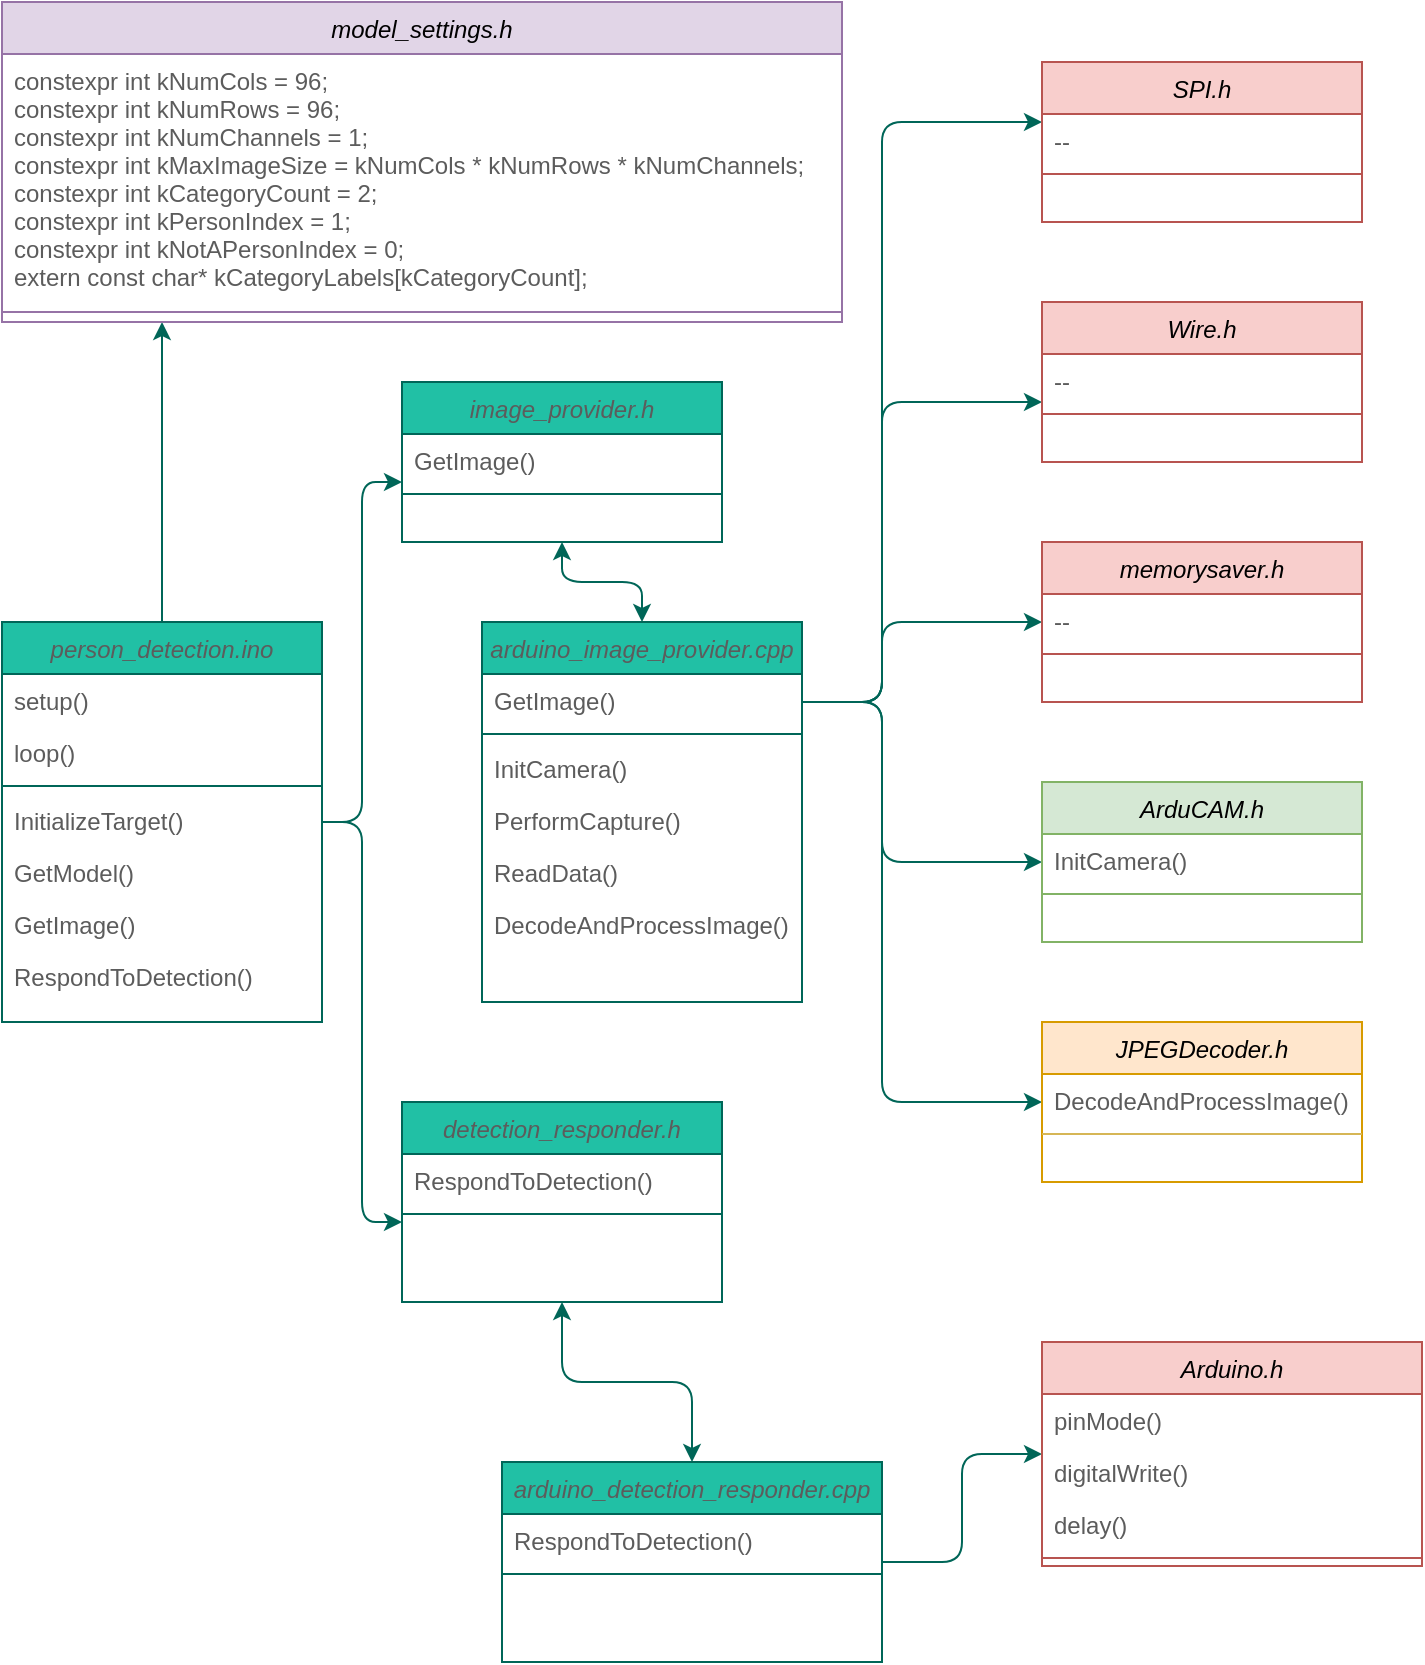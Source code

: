 <mxfile version="15.7.0" type="device"><diagram id="C5RBs43oDa-KdzZeNtuy" name="Page-1"><mxGraphModel dx="1673" dy="896" grid="1" gridSize="10" guides="1" tooltips="1" connect="1" arrows="1" fold="1" page="1" pageScale="1" pageWidth="827" pageHeight="1169" math="0" shadow="0"><root><mxCell id="WIyWlLk6GJQsqaUBKTNV-0"/><mxCell id="WIyWlLk6GJQsqaUBKTNV-1" parent="WIyWlLk6GJQsqaUBKTNV-0"/><mxCell id="P56-mWYjxbJa2kolHA1v-29" value="" style="edgeStyle=orthogonalEdgeStyle;curved=0;rounded=1;sketch=0;orthogonalLoop=1;jettySize=auto;html=1;fontColor=#5C5C5C;strokeColor=#006658;fillColor=#21C0A5;" parent="WIyWlLk6GJQsqaUBKTNV-1" source="zkfFHV4jXpPFQw0GAbJ--0" target="P56-mWYjxbJa2kolHA1v-21" edge="1"><mxGeometry relative="1" as="geometry"><Array as="points"><mxPoint x="220" y="460"/><mxPoint x="220" y="290"/></Array></mxGeometry></mxCell><mxCell id="P56-mWYjxbJa2kolHA1v-81" value="" style="edgeStyle=orthogonalEdgeStyle;curved=0;rounded=1;sketch=0;orthogonalLoop=1;jettySize=auto;html=1;fontColor=#5C5C5C;startArrow=none;startFill=0;strokeColor=#006658;fillColor=#21C0A5;" parent="WIyWlLk6GJQsqaUBKTNV-1" source="zkfFHV4jXpPFQw0GAbJ--0" target="P56-mWYjxbJa2kolHA1v-73" edge="1"><mxGeometry relative="1" as="geometry"><Array as="points"><mxPoint x="220" y="460"/><mxPoint x="220" y="660"/></Array></mxGeometry></mxCell><mxCell id="WcBcpER8CWMOAl6dy7HJ-8" value="" style="edgeStyle=orthogonalEdgeStyle;rounded=1;orthogonalLoop=1;jettySize=auto;html=1;sketch=0;shadow=0;strokeColor=#006658;" edge="1" parent="WIyWlLk6GJQsqaUBKTNV-1" source="zkfFHV4jXpPFQw0GAbJ--0" target="WcBcpER8CWMOAl6dy7HJ-0"><mxGeometry relative="1" as="geometry"><Array as="points"><mxPoint x="120" y="100"/></Array></mxGeometry></mxCell><mxCell id="zkfFHV4jXpPFQw0GAbJ--0" value="person_detection.ino&#10;" style="swimlane;fontStyle=2;align=center;verticalAlign=top;childLayout=stackLayout;horizontal=1;startSize=26;horizontalStack=0;resizeParent=1;resizeLast=0;collapsible=1;marginBottom=0;rounded=0;shadow=0;strokeWidth=1;fillColor=#21C0A5;strokeColor=#006658;fontColor=#5C5C5C;direction=east;" parent="WIyWlLk6GJQsqaUBKTNV-1" vertex="1"><mxGeometry x="40" y="360" width="160" height="200" as="geometry"><mxRectangle x="230" y="140" width="160" height="26" as="alternateBounds"/></mxGeometry></mxCell><mxCell id="zkfFHV4jXpPFQw0GAbJ--1" value="setup()" style="text;align=left;verticalAlign=top;spacingLeft=4;spacingRight=4;overflow=hidden;rotatable=0;points=[[0,0.5],[1,0.5]];portConstraint=eastwest;fontColor=#5C5C5C;" parent="zkfFHV4jXpPFQw0GAbJ--0" vertex="1"><mxGeometry y="26" width="160" height="26" as="geometry"/></mxCell><mxCell id="zkfFHV4jXpPFQw0GAbJ--2" value="loop()" style="text;align=left;verticalAlign=top;spacingLeft=4;spacingRight=4;overflow=hidden;rotatable=0;points=[[0,0.5],[1,0.5]];portConstraint=eastwest;rounded=0;shadow=0;html=0;fontColor=#5C5C5C;" parent="zkfFHV4jXpPFQw0GAbJ--0" vertex="1"><mxGeometry y="52" width="160" height="26" as="geometry"/></mxCell><mxCell id="zkfFHV4jXpPFQw0GAbJ--4" value="" style="line;html=1;strokeWidth=1;align=left;verticalAlign=middle;spacingTop=-1;spacingLeft=3;spacingRight=3;rotatable=0;labelPosition=right;points=[];portConstraint=eastwest;fillColor=#21C0A5;strokeColor=#006658;fontColor=#5C5C5C;" parent="zkfFHV4jXpPFQw0GAbJ--0" vertex="1"><mxGeometry y="78" width="160" height="8" as="geometry"/></mxCell><mxCell id="zkfFHV4jXpPFQw0GAbJ--5" value="InitializeTarget()" style="text;align=left;verticalAlign=top;spacingLeft=4;spacingRight=4;overflow=hidden;rotatable=0;points=[[0,0.5],[1,0.5]];portConstraint=eastwest;fontColor=#5C5C5C;" parent="zkfFHV4jXpPFQw0GAbJ--0" vertex="1"><mxGeometry y="86" width="160" height="26" as="geometry"/></mxCell><mxCell id="P56-mWYjxbJa2kolHA1v-0" value="GetModel()" style="text;strokeColor=none;fillColor=none;align=left;verticalAlign=top;spacingLeft=4;spacingRight=4;overflow=hidden;rotatable=0;points=[[0,0.5],[1,0.5]];portConstraint=eastwest;fontColor=#5C5C5C;" parent="zkfFHV4jXpPFQw0GAbJ--0" vertex="1"><mxGeometry y="112" width="160" height="26" as="geometry"/></mxCell><mxCell id="P56-mWYjxbJa2kolHA1v-1" value="GetImage()" style="text;strokeColor=none;fillColor=none;align=left;verticalAlign=top;spacingLeft=4;spacingRight=4;overflow=hidden;rotatable=0;points=[[0,0.5],[1,0.5]];portConstraint=eastwest;fontColor=#5C5C5C;" parent="zkfFHV4jXpPFQw0GAbJ--0" vertex="1"><mxGeometry y="138" width="160" height="26" as="geometry"/></mxCell><mxCell id="P56-mWYjxbJa2kolHA1v-2" value="RespondToDetection()" style="text;strokeColor=none;fillColor=none;align=left;verticalAlign=top;spacingLeft=4;spacingRight=4;overflow=hidden;rotatable=0;points=[[0,0.5],[1,0.5]];portConstraint=eastwest;rounded=0;sketch=0;fontColor=#5C5C5C;" parent="zkfFHV4jXpPFQw0GAbJ--0" vertex="1"><mxGeometry y="164" width="160" height="26" as="geometry"/></mxCell><mxCell id="P56-mWYjxbJa2kolHA1v-33" value="" style="edgeStyle=orthogonalEdgeStyle;curved=0;rounded=1;sketch=0;orthogonalLoop=1;jettySize=auto;html=1;fontColor=#5C5C5C;strokeColor=#006658;fillColor=#21C0A5;startArrow=classic;startFill=1;" parent="WIyWlLk6GJQsqaUBKTNV-1" source="P56-mWYjxbJa2kolHA1v-21" target="P56-mWYjxbJa2kolHA1v-30" edge="1"><mxGeometry relative="1" as="geometry"/></mxCell><mxCell id="P56-mWYjxbJa2kolHA1v-21" value="image_provider.h" style="swimlane;fontStyle=2;align=center;verticalAlign=top;childLayout=stackLayout;horizontal=1;startSize=26;horizontalStack=0;resizeParent=1;resizeLast=0;collapsible=1;marginBottom=0;rounded=0;shadow=0;strokeWidth=1;fillColor=#21C0A5;strokeColor=#006658;fontColor=#5C5C5C;direction=east;" parent="WIyWlLk6GJQsqaUBKTNV-1" vertex="1"><mxGeometry x="240" y="240" width="160" height="80" as="geometry"><mxRectangle x="230" y="140" width="160" height="26" as="alternateBounds"/></mxGeometry></mxCell><mxCell id="P56-mWYjxbJa2kolHA1v-22" value="GetImage()" style="text;align=left;verticalAlign=top;spacingLeft=4;spacingRight=4;overflow=hidden;rotatable=0;points=[[0,0.5],[1,0.5]];portConstraint=eastwest;fontColor=#5C5C5C;" parent="P56-mWYjxbJa2kolHA1v-21" vertex="1"><mxGeometry y="26" width="160" height="26" as="geometry"/></mxCell><mxCell id="P56-mWYjxbJa2kolHA1v-24" value="" style="line;html=1;strokeWidth=1;align=left;verticalAlign=middle;spacingTop=-1;spacingLeft=3;spacingRight=3;rotatable=0;labelPosition=right;points=[];portConstraint=eastwest;fillColor=#21C0A5;strokeColor=#006658;fontColor=#5C5C5C;" parent="P56-mWYjxbJa2kolHA1v-21" vertex="1"><mxGeometry y="52" width="160" height="8" as="geometry"/></mxCell><mxCell id="P56-mWYjxbJa2kolHA1v-41" value="" style="edgeStyle=orthogonalEdgeStyle;curved=0;rounded=1;sketch=0;orthogonalLoop=1;jettySize=auto;html=1;fontColor=#5C5C5C;startArrow=none;startFill=0;strokeColor=#006658;fillColor=#21C0A5;" parent="WIyWlLk6GJQsqaUBKTNV-1" source="P56-mWYjxbJa2kolHA1v-30" target="P56-mWYjxbJa2kolHA1v-38" edge="1"><mxGeometry relative="1" as="geometry"><Array as="points"><mxPoint x="480" y="400"/><mxPoint x="480" y="110"/></Array></mxGeometry></mxCell><mxCell id="P56-mWYjxbJa2kolHA1v-49" value="" style="edgeStyle=orthogonalEdgeStyle;curved=0;rounded=1;sketch=0;orthogonalLoop=1;jettySize=auto;html=1;fontColor=#5C5C5C;startArrow=none;startFill=0;strokeColor=#006658;fillColor=#21C0A5;" parent="WIyWlLk6GJQsqaUBKTNV-1" source="P56-mWYjxbJa2kolHA1v-30" target="P56-mWYjxbJa2kolHA1v-46" edge="1"><mxGeometry relative="1" as="geometry"><Array as="points"><mxPoint x="480" y="400"/><mxPoint x="480" y="250"/></Array></mxGeometry></mxCell><mxCell id="P56-mWYjxbJa2kolHA1v-53" value="" style="edgeStyle=orthogonalEdgeStyle;curved=0;rounded=1;sketch=0;orthogonalLoop=1;jettySize=auto;html=1;fontColor=#5C5C5C;startArrow=none;startFill=0;strokeColor=#006658;fillColor=#21C0A5;" parent="WIyWlLk6GJQsqaUBKTNV-1" source="P56-mWYjxbJa2kolHA1v-30" target="P56-mWYjxbJa2kolHA1v-50" edge="1"><mxGeometry relative="1" as="geometry"><Array as="points"><mxPoint x="480" y="400"/><mxPoint x="480" y="360"/></Array></mxGeometry></mxCell><mxCell id="P56-mWYjxbJa2kolHA1v-58" value="" style="edgeStyle=orthogonalEdgeStyle;curved=0;rounded=1;sketch=0;orthogonalLoop=1;jettySize=auto;html=1;fontColor=#5C5C5C;startArrow=none;startFill=0;strokeColor=#006658;fillColor=#21C0A5;" parent="WIyWlLk6GJQsqaUBKTNV-1" source="P56-mWYjxbJa2kolHA1v-30" target="P56-mWYjxbJa2kolHA1v-55" edge="1"><mxGeometry relative="1" as="geometry"><Array as="points"><mxPoint x="480" y="400"/><mxPoint x="480" y="480"/></Array></mxGeometry></mxCell><mxCell id="P56-mWYjxbJa2kolHA1v-64" value="" style="edgeStyle=orthogonalEdgeStyle;curved=0;rounded=1;sketch=0;orthogonalLoop=1;jettySize=auto;html=1;fontColor=#5C5C5C;startArrow=none;startFill=0;strokeColor=#006658;fillColor=#21C0A5;" parent="WIyWlLk6GJQsqaUBKTNV-1" source="P56-mWYjxbJa2kolHA1v-30" target="P56-mWYjxbJa2kolHA1v-61" edge="1"><mxGeometry relative="1" as="geometry"><Array as="points"><mxPoint x="480" y="400"/><mxPoint x="480" y="600"/></Array></mxGeometry></mxCell><mxCell id="P56-mWYjxbJa2kolHA1v-30" value="arduino_image_provider.cpp" style="swimlane;fontStyle=2;align=center;verticalAlign=top;childLayout=stackLayout;horizontal=1;startSize=26;horizontalStack=0;resizeParent=1;resizeLast=0;collapsible=1;marginBottom=0;rounded=0;shadow=0;strokeWidth=1;fillColor=#21C0A5;strokeColor=#006658;fontColor=#5C5C5C;direction=east;" parent="WIyWlLk6GJQsqaUBKTNV-1" vertex="1"><mxGeometry x="280" y="360" width="160" height="190" as="geometry"><mxRectangle x="230" y="140" width="160" height="26" as="alternateBounds"/></mxGeometry></mxCell><mxCell id="P56-mWYjxbJa2kolHA1v-31" value="GetImage()" style="text;align=left;verticalAlign=top;spacingLeft=4;spacingRight=4;overflow=hidden;rotatable=0;points=[[0,0.5],[1,0.5]];portConstraint=eastwest;fontColor=#5C5C5C;" parent="P56-mWYjxbJa2kolHA1v-30" vertex="1"><mxGeometry y="26" width="160" height="26" as="geometry"/></mxCell><mxCell id="P56-mWYjxbJa2kolHA1v-32" value="" style="line;html=1;strokeWidth=1;align=left;verticalAlign=middle;spacingTop=-1;spacingLeft=3;spacingRight=3;rotatable=0;labelPosition=right;points=[];portConstraint=eastwest;fillColor=#21C0A5;strokeColor=#006658;fontColor=#5C5C5C;" parent="P56-mWYjxbJa2kolHA1v-30" vertex="1"><mxGeometry y="52" width="160" height="8" as="geometry"/></mxCell><mxCell id="P56-mWYjxbJa2kolHA1v-72" value="InitCamera()" style="text;align=left;verticalAlign=top;spacingLeft=4;spacingRight=4;overflow=hidden;rotatable=0;points=[[0,0.5],[1,0.5]];portConstraint=eastwest;fontColor=#5C5C5C;" parent="P56-mWYjxbJa2kolHA1v-30" vertex="1"><mxGeometry y="60" width="160" height="26" as="geometry"/></mxCell><mxCell id="P56-mWYjxbJa2kolHA1v-66" value="PerformCapture()" style="text;strokeColor=none;fillColor=none;align=left;verticalAlign=top;spacingLeft=4;spacingRight=4;overflow=hidden;rotatable=0;points=[[0,0.5],[1,0.5]];portConstraint=eastwest;rounded=0;sketch=0;fontColor=#5C5C5C;" parent="P56-mWYjxbJa2kolHA1v-30" vertex="1"><mxGeometry y="86" width="160" height="26" as="geometry"/></mxCell><mxCell id="P56-mWYjxbJa2kolHA1v-67" value="ReadData()" style="text;strokeColor=none;fillColor=none;align=left;verticalAlign=top;spacingLeft=4;spacingRight=4;overflow=hidden;rotatable=0;points=[[0,0.5],[1,0.5]];portConstraint=eastwest;rounded=0;sketch=0;fontColor=#5C5C5C;" parent="P56-mWYjxbJa2kolHA1v-30" vertex="1"><mxGeometry y="112" width="160" height="26" as="geometry"/></mxCell><mxCell id="P56-mWYjxbJa2kolHA1v-68" value="DecodeAndProcessImage()" style="text;strokeColor=none;fillColor=none;align=left;verticalAlign=top;spacingLeft=4;spacingRight=4;overflow=hidden;rotatable=0;points=[[0,0.5],[1,0.5]];portConstraint=eastwest;rounded=0;sketch=0;fontColor=#5C5C5C;" parent="P56-mWYjxbJa2kolHA1v-30" vertex="1"><mxGeometry y="138" width="160" height="26" as="geometry"/></mxCell><mxCell id="P56-mWYjxbJa2kolHA1v-38" value="SPI.h" style="swimlane;fontStyle=2;align=center;verticalAlign=top;childLayout=stackLayout;horizontal=1;startSize=26;horizontalStack=0;resizeParent=1;resizeLast=0;collapsible=1;marginBottom=0;rounded=0;shadow=0;strokeWidth=1;fillColor=#f8cecc;strokeColor=#b85450;direction=east;" parent="WIyWlLk6GJQsqaUBKTNV-1" vertex="1"><mxGeometry x="560" y="80" width="160" height="80" as="geometry"><mxRectangle x="230" y="140" width="160" height="26" as="alternateBounds"/></mxGeometry></mxCell><mxCell id="P56-mWYjxbJa2kolHA1v-39" value="--" style="text;align=left;verticalAlign=top;spacingLeft=4;spacingRight=4;overflow=hidden;rotatable=0;points=[[0,0.5],[1,0.5]];portConstraint=eastwest;fontColor=#5C5C5C;" parent="P56-mWYjxbJa2kolHA1v-38" vertex="1"><mxGeometry y="26" width="160" height="26" as="geometry"/></mxCell><mxCell id="P56-mWYjxbJa2kolHA1v-40" value="" style="line;html=1;strokeWidth=1;align=left;verticalAlign=middle;spacingTop=-1;spacingLeft=3;spacingRight=3;rotatable=0;labelPosition=right;points=[];portConstraint=eastwest;fillColor=#f8cecc;strokeColor=#b85450;" parent="P56-mWYjxbJa2kolHA1v-38" vertex="1"><mxGeometry y="52" width="160" height="8" as="geometry"/></mxCell><mxCell id="P56-mWYjxbJa2kolHA1v-46" value="Wire.h" style="swimlane;fontStyle=2;align=center;verticalAlign=top;childLayout=stackLayout;horizontal=1;startSize=26;horizontalStack=0;resizeParent=1;resizeLast=0;collapsible=1;marginBottom=0;rounded=0;shadow=0;strokeWidth=1;fillColor=#f8cecc;strokeColor=#b85450;direction=east;" parent="WIyWlLk6GJQsqaUBKTNV-1" vertex="1"><mxGeometry x="560" y="200" width="160" height="80" as="geometry"><mxRectangle x="230" y="140" width="160" height="26" as="alternateBounds"/></mxGeometry></mxCell><mxCell id="P56-mWYjxbJa2kolHA1v-47" value="--" style="text;align=left;verticalAlign=top;spacingLeft=4;spacingRight=4;overflow=hidden;rotatable=0;points=[[0,0.5],[1,0.5]];portConstraint=eastwest;fontColor=#5C5C5C;" parent="P56-mWYjxbJa2kolHA1v-46" vertex="1"><mxGeometry y="26" width="160" height="26" as="geometry"/></mxCell><mxCell id="P56-mWYjxbJa2kolHA1v-48" value="" style="line;html=1;strokeWidth=1;align=left;verticalAlign=middle;spacingTop=-1;spacingLeft=3;spacingRight=3;rotatable=0;labelPosition=right;points=[];portConstraint=eastwest;fillColor=#f8cecc;strokeColor=#b85450;" parent="P56-mWYjxbJa2kolHA1v-46" vertex="1"><mxGeometry y="52" width="160" height="8" as="geometry"/></mxCell><mxCell id="P56-mWYjxbJa2kolHA1v-50" value="memorysaver.h" style="swimlane;fontStyle=2;align=center;verticalAlign=top;childLayout=stackLayout;horizontal=1;startSize=26;horizontalStack=0;resizeParent=1;resizeLast=0;collapsible=1;marginBottom=0;rounded=0;shadow=0;strokeWidth=1;fillColor=#f8cecc;strokeColor=#b85450;direction=east;" parent="WIyWlLk6GJQsqaUBKTNV-1" vertex="1"><mxGeometry x="560" y="320" width="160" height="80" as="geometry"><mxRectangle x="230" y="140" width="160" height="26" as="alternateBounds"/></mxGeometry></mxCell><mxCell id="P56-mWYjxbJa2kolHA1v-51" value="--" style="text;align=left;verticalAlign=top;spacingLeft=4;spacingRight=4;overflow=hidden;rotatable=0;points=[[0,0.5],[1,0.5]];portConstraint=eastwest;fontColor=#5C5C5C;" parent="P56-mWYjxbJa2kolHA1v-50" vertex="1"><mxGeometry y="26" width="160" height="26" as="geometry"/></mxCell><mxCell id="P56-mWYjxbJa2kolHA1v-52" value="" style="line;html=1;strokeWidth=1;align=left;verticalAlign=middle;spacingTop=-1;spacingLeft=3;spacingRight=3;rotatable=0;labelPosition=right;points=[];portConstraint=eastwest;fillColor=#f8cecc;strokeColor=#b85450;" parent="P56-mWYjxbJa2kolHA1v-50" vertex="1"><mxGeometry y="52" width="160" height="8" as="geometry"/></mxCell><mxCell id="P56-mWYjxbJa2kolHA1v-55" value="ArduCAM.h" style="swimlane;fontStyle=2;align=center;verticalAlign=top;childLayout=stackLayout;horizontal=1;startSize=26;horizontalStack=0;resizeParent=1;resizeLast=0;collapsible=1;marginBottom=0;rounded=0;shadow=0;strokeWidth=1;fillColor=#d5e8d4;strokeColor=#82b366;direction=east;" parent="WIyWlLk6GJQsqaUBKTNV-1" vertex="1"><mxGeometry x="560" y="440" width="160" height="80" as="geometry"><mxRectangle x="230" y="140" width="160" height="26" as="alternateBounds"/></mxGeometry></mxCell><mxCell id="P56-mWYjxbJa2kolHA1v-56" value="InitCamera()" style="text;align=left;verticalAlign=top;spacingLeft=4;spacingRight=4;overflow=hidden;rotatable=0;points=[[0,0.5],[1,0.5]];portConstraint=eastwest;fontColor=#5C5C5C;" parent="P56-mWYjxbJa2kolHA1v-55" vertex="1"><mxGeometry y="26" width="160" height="26" as="geometry"/></mxCell><mxCell id="P56-mWYjxbJa2kolHA1v-57" value="" style="line;html=1;strokeWidth=1;align=left;verticalAlign=middle;spacingTop=-1;spacingLeft=3;spacingRight=3;rotatable=0;labelPosition=right;points=[];portConstraint=eastwest;fillColor=#d5e8d4;strokeColor=#82b366;" parent="P56-mWYjxbJa2kolHA1v-55" vertex="1"><mxGeometry y="52" width="160" height="8" as="geometry"/></mxCell><mxCell id="P56-mWYjxbJa2kolHA1v-61" value="JPEGDecoder.h" style="swimlane;fontStyle=2;align=center;verticalAlign=top;childLayout=stackLayout;horizontal=1;startSize=26;horizontalStack=0;resizeParent=1;resizeLast=0;collapsible=1;marginBottom=0;rounded=0;shadow=0;strokeWidth=1;fillColor=#ffe6cc;strokeColor=#d79b00;direction=east;" parent="WIyWlLk6GJQsqaUBKTNV-1" vertex="1"><mxGeometry x="560" y="560" width="160" height="80" as="geometry"><mxRectangle x="230" y="140" width="160" height="26" as="alternateBounds"/></mxGeometry></mxCell><mxCell id="P56-mWYjxbJa2kolHA1v-62" value="DecodeAndProcessImage()" style="text;align=left;verticalAlign=top;spacingLeft=4;spacingRight=4;overflow=hidden;rotatable=0;points=[[0,0.5],[1,0.5]];portConstraint=eastwest;fontColor=#5C5C5C;" parent="P56-mWYjxbJa2kolHA1v-61" vertex="1"><mxGeometry y="26" width="160" height="26" as="geometry"/></mxCell><mxCell id="P56-mWYjxbJa2kolHA1v-63" value="" style="line;html=1;strokeWidth=1;align=left;verticalAlign=middle;spacingTop=-1;spacingLeft=3;spacingRight=3;rotatable=0;labelPosition=right;points=[];portConstraint=eastwest;fillColor=#fff2cc;strokeColor=#d6b656;" parent="P56-mWYjxbJa2kolHA1v-61" vertex="1"><mxGeometry y="52" width="160" height="8" as="geometry"/></mxCell><mxCell id="P56-mWYjxbJa2kolHA1v-85" value="" style="edgeStyle=orthogonalEdgeStyle;curved=0;rounded=1;sketch=0;orthogonalLoop=1;jettySize=auto;html=1;fontColor=#5C5C5C;startArrow=classic;startFill=1;strokeColor=#006658;fillColor=#21C0A5;" parent="WIyWlLk6GJQsqaUBKTNV-1" source="P56-mWYjxbJa2kolHA1v-73" target="P56-mWYjxbJa2kolHA1v-82" edge="1"><mxGeometry relative="1" as="geometry"/></mxCell><mxCell id="P56-mWYjxbJa2kolHA1v-73" value="detection_responder.h" style="swimlane;fontStyle=2;align=center;verticalAlign=top;childLayout=stackLayout;horizontal=1;startSize=26;horizontalStack=0;resizeParent=1;resizeLast=0;collapsible=1;marginBottom=0;rounded=0;shadow=0;strokeWidth=1;fillColor=#21C0A5;strokeColor=#006658;fontColor=#5C5C5C;direction=east;" parent="WIyWlLk6GJQsqaUBKTNV-1" vertex="1"><mxGeometry x="240" y="600" width="160" height="100" as="geometry"><mxRectangle x="230" y="140" width="160" height="26" as="alternateBounds"/></mxGeometry></mxCell><mxCell id="P56-mWYjxbJa2kolHA1v-74" value="RespondToDetection()" style="text;align=left;verticalAlign=top;spacingLeft=4;spacingRight=4;overflow=hidden;rotatable=0;points=[[0,0.5],[1,0.5]];portConstraint=eastwest;fontColor=#5C5C5C;" parent="P56-mWYjxbJa2kolHA1v-73" vertex="1"><mxGeometry y="26" width="160" height="26" as="geometry"/></mxCell><mxCell id="P56-mWYjxbJa2kolHA1v-76" value="" style="line;html=1;strokeWidth=1;align=left;verticalAlign=middle;spacingTop=-1;spacingLeft=3;spacingRight=3;rotatable=0;labelPosition=right;points=[];portConstraint=eastwest;fillColor=#21C0A5;strokeColor=#006658;fontColor=#5C5C5C;" parent="P56-mWYjxbJa2kolHA1v-73" vertex="1"><mxGeometry y="52" width="160" height="8" as="geometry"/></mxCell><mxCell id="P56-mWYjxbJa2kolHA1v-89" value="" style="edgeStyle=orthogonalEdgeStyle;curved=0;rounded=1;sketch=0;orthogonalLoop=1;jettySize=auto;html=1;fontColor=#5C5C5C;startArrow=none;startFill=0;strokeColor=#006658;fillColor=#21C0A5;" parent="WIyWlLk6GJQsqaUBKTNV-1" source="P56-mWYjxbJa2kolHA1v-82" target="P56-mWYjxbJa2kolHA1v-86" edge="1"><mxGeometry relative="1" as="geometry"/></mxCell><mxCell id="P56-mWYjxbJa2kolHA1v-82" value="arduino_detection_responder.cpp" style="swimlane;fontStyle=2;align=center;verticalAlign=top;childLayout=stackLayout;horizontal=1;startSize=26;horizontalStack=0;resizeParent=1;resizeLast=0;collapsible=1;marginBottom=0;rounded=0;shadow=0;strokeWidth=1;fillColor=#21C0A5;strokeColor=#006658;fontColor=#5C5C5C;direction=east;" parent="WIyWlLk6GJQsqaUBKTNV-1" vertex="1"><mxGeometry x="290" y="780" width="190" height="100" as="geometry"><mxRectangle x="230" y="140" width="160" height="26" as="alternateBounds"/></mxGeometry></mxCell><mxCell id="P56-mWYjxbJa2kolHA1v-83" value="RespondToDetection()" style="text;align=left;verticalAlign=top;spacingLeft=4;spacingRight=4;overflow=hidden;rotatable=0;points=[[0,0.5],[1,0.5]];portConstraint=eastwest;fontColor=#5C5C5C;" parent="P56-mWYjxbJa2kolHA1v-82" vertex="1"><mxGeometry y="26" width="190" height="26" as="geometry"/></mxCell><mxCell id="P56-mWYjxbJa2kolHA1v-84" value="" style="line;html=1;strokeWidth=1;align=left;verticalAlign=middle;spacingTop=-1;spacingLeft=3;spacingRight=3;rotatable=0;labelPosition=right;points=[];portConstraint=eastwest;fillColor=#21C0A5;strokeColor=#006658;fontColor=#5C5C5C;" parent="P56-mWYjxbJa2kolHA1v-82" vertex="1"><mxGeometry y="52" width="190" height="8" as="geometry"/></mxCell><mxCell id="P56-mWYjxbJa2kolHA1v-86" value="Arduino.h" style="swimlane;fontStyle=2;align=center;verticalAlign=top;childLayout=stackLayout;horizontal=1;startSize=26;horizontalStack=0;resizeParent=1;resizeLast=0;collapsible=1;marginBottom=0;rounded=0;shadow=0;strokeWidth=1;fillColor=#f8cecc;strokeColor=#b85450;direction=east;" parent="WIyWlLk6GJQsqaUBKTNV-1" vertex="1"><mxGeometry x="560" y="720" width="190" height="112" as="geometry"><mxRectangle x="230" y="140" width="160" height="26" as="alternateBounds"/></mxGeometry></mxCell><mxCell id="P56-mWYjxbJa2kolHA1v-87" value="pinMode()" style="text;align=left;verticalAlign=top;spacingLeft=4;spacingRight=4;overflow=hidden;rotatable=0;points=[[0,0.5],[1,0.5]];portConstraint=eastwest;fontColor=#5C5C5C;" parent="P56-mWYjxbJa2kolHA1v-86" vertex="1"><mxGeometry y="26" width="190" height="26" as="geometry"/></mxCell><mxCell id="P56-mWYjxbJa2kolHA1v-90" value="digitalWrite()" style="text;align=left;verticalAlign=top;spacingLeft=4;spacingRight=4;overflow=hidden;rotatable=0;points=[[0,0.5],[1,0.5]];portConstraint=eastwest;fontColor=#5C5C5C;" parent="P56-mWYjxbJa2kolHA1v-86" vertex="1"><mxGeometry y="52" width="190" height="26" as="geometry"/></mxCell><mxCell id="P56-mWYjxbJa2kolHA1v-91" value="delay()" style="text;align=left;verticalAlign=top;spacingLeft=4;spacingRight=4;overflow=hidden;rotatable=0;points=[[0,0.5],[1,0.5]];portConstraint=eastwest;fontColor=#5C5C5C;" parent="P56-mWYjxbJa2kolHA1v-86" vertex="1"><mxGeometry y="78" width="190" height="26" as="geometry"/></mxCell><mxCell id="P56-mWYjxbJa2kolHA1v-88" value="" style="line;html=1;strokeWidth=1;align=left;verticalAlign=middle;spacingTop=-1;spacingLeft=3;spacingRight=3;rotatable=0;labelPosition=right;points=[];portConstraint=eastwest;fillColor=#f8cecc;strokeColor=#b85450;" parent="P56-mWYjxbJa2kolHA1v-86" vertex="1"><mxGeometry y="104" width="190" height="8" as="geometry"/></mxCell><mxCell id="WcBcpER8CWMOAl6dy7HJ-0" value="model_settings.h" style="swimlane;fontStyle=2;align=center;verticalAlign=top;childLayout=stackLayout;horizontal=1;startSize=26;horizontalStack=0;resizeParent=1;resizeLast=0;collapsible=1;marginBottom=0;rounded=0;shadow=0;strokeWidth=1;fillColor=#e1d5e7;strokeColor=#9673a6;direction=east;" vertex="1" parent="WIyWlLk6GJQsqaUBKTNV-1"><mxGeometry x="40" y="50" width="420" height="160" as="geometry"><mxRectangle x="230" y="140" width="160" height="26" as="alternateBounds"/></mxGeometry></mxCell><mxCell id="WcBcpER8CWMOAl6dy7HJ-1" value="constexpr int kNumCols = 96;&#10;constexpr int kNumRows = 96;&#10;constexpr int kNumChannels = 1;&#10;constexpr int kMaxImageSize = kNumCols * kNumRows * kNumChannels;&#10;constexpr int kCategoryCount = 2;&#10;constexpr int kPersonIndex = 1;&#10;constexpr int kNotAPersonIndex = 0;&#10;extern const char* kCategoryLabels[kCategoryCount];" style="text;align=left;verticalAlign=top;spacingLeft=4;spacingRight=4;overflow=hidden;rotatable=0;points=[[0,0.5],[1,0.5]];portConstraint=eastwest;fontColor=#5C5C5C;" vertex="1" parent="WcBcpER8CWMOAl6dy7HJ-0"><mxGeometry y="26" width="420" height="124" as="geometry"/></mxCell><mxCell id="WcBcpER8CWMOAl6dy7HJ-3" value="" style="line;html=1;strokeWidth=1;align=left;verticalAlign=middle;spacingTop=-1;spacingLeft=3;spacingRight=3;rotatable=0;labelPosition=right;points=[];portConstraint=eastwest;fillColor=#e1d5e7;strokeColor=#9673a6;" vertex="1" parent="WcBcpER8CWMOAl6dy7HJ-0"><mxGeometry y="150" width="420" height="10" as="geometry"/></mxCell></root></mxGraphModel></diagram></mxfile>